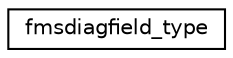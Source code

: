 digraph "Graphical Class Hierarchy"
{
 // INTERACTIVE_SVG=YES
 // LATEX_PDF_SIZE
  edge [fontname="Helvetica",fontsize="10",labelfontname="Helvetica",labelfontsize="10"];
  node [fontname="Helvetica",fontsize="10",shape=record];
  rankdir="LR";
  Node0 [label="fmsdiagfield_type",height=0.2,width=0.4,color="black", fillcolor="white", style="filled",URL="$structfms__diag__field__object__mod_1_1fmsdiagfield__type.html",tooltip="Object that holds all variable information."];
}
